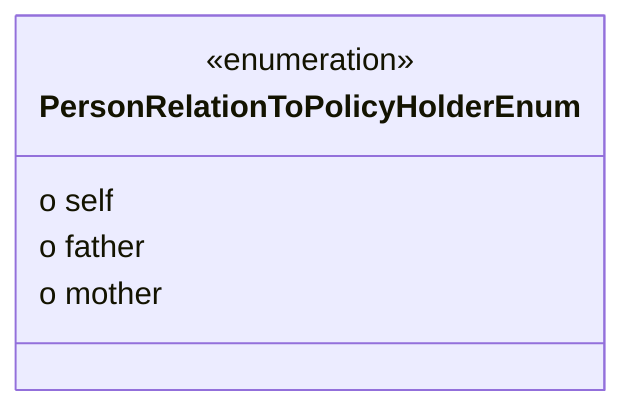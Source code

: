 classDiagram
class PersonRelationToPolicyHolderEnum {
<<enumeration>>
  o self
  o father
  o mother
}